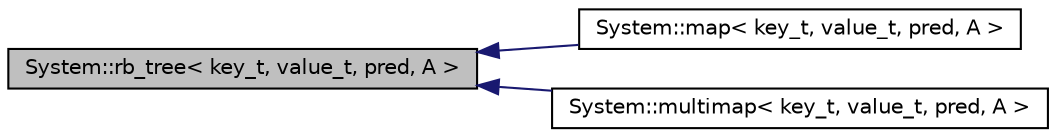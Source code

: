 digraph G
{
  edge [fontname="Helvetica",fontsize="10",labelfontname="Helvetica",labelfontsize="10"];
  node [fontname="Helvetica",fontsize="10",shape=record];
  rankdir="LR";
  Node1 [label="System::rb_tree\< key_t, value_t, pred, A \>",height=0.2,width=0.4,color="black", fillcolor="grey75", style="filled" fontcolor="black"];
  Node1 -> Node2 [dir="back",color="midnightblue",fontsize="10",style="solid",fontname="Helvetica"];
  Node2 [label="System::map\< key_t, value_t, pred, A \>",height=0.2,width=0.4,color="black", fillcolor="white", style="filled",URL="$class_system_1_1map.html"];
  Node1 -> Node3 [dir="back",color="midnightblue",fontsize="10",style="solid",fontname="Helvetica"];
  Node3 [label="System::multimap\< key_t, value_t, pred, A \>",height=0.2,width=0.4,color="black", fillcolor="white", style="filled",URL="$class_system_1_1multimap.html"];
}
